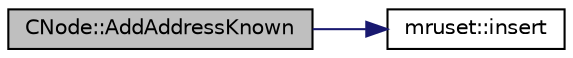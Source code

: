 digraph "CNode::AddAddressKnown"
{
  edge [fontname="Helvetica",fontsize="10",labelfontname="Helvetica",labelfontsize="10"];
  node [fontname="Helvetica",fontsize="10",shape=record];
  rankdir="LR";
  Node10 [label="CNode::AddAddressKnown",height=0.2,width=0.4,color="black", fillcolor="grey75", style="filled", fontcolor="black"];
  Node10 -> Node11 [color="midnightblue",fontsize="10",style="solid",fontname="Helvetica"];
  Node11 [label="mruset::insert",height=0.2,width=0.4,color="black", fillcolor="white", style="filled",URL="$d6/d19/classmruset.html#af2e0dfe9d8b029bde78457797cdc42a9"];
}
